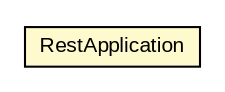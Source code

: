 #!/usr/local/bin/dot
#
# Class diagram 
# Generated by UMLGraph version R5_6-24-gf6e263 (http://www.umlgraph.org/)
#

digraph G {
	edge [fontname="arial",fontsize=10,labelfontname="arial",labelfontsize=10];
	node [fontname="arial",fontsize=10,shape=plaintext];
	nodesep=0.25;
	ranksep=0.5;
	// net.trajano.doxdb.sample.web.RestApplication
	c6 [label=<<table title="net.trajano.doxdb.sample.web.RestApplication" border="0" cellborder="1" cellspacing="0" cellpadding="2" port="p" bgcolor="lemonChiffon" href="./RestApplication.html">
		<tr><td><table border="0" cellspacing="0" cellpadding="1">
<tr><td align="center" balign="center"> RestApplication </td></tr>
		</table></td></tr>
		</table>>, URL="./RestApplication.html", fontname="arial", fontcolor="black", fontsize=10.0];
}


